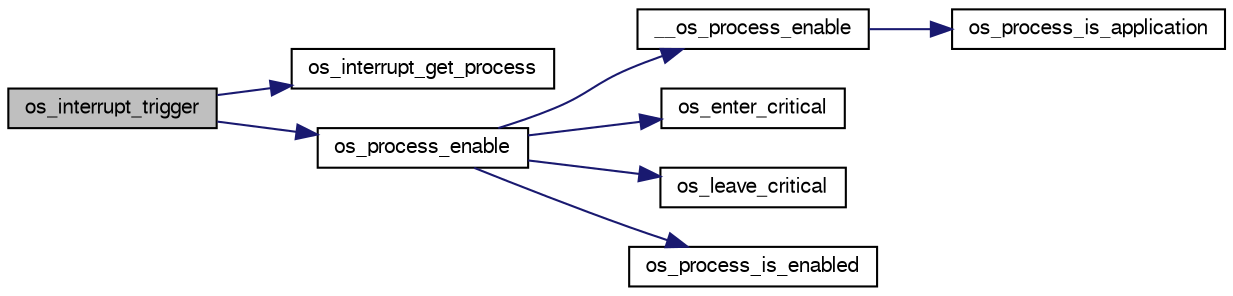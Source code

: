 digraph G
{
  edge [fontname="FreeSans",fontsize="10",labelfontname="FreeSans",labelfontsize="10"];
  node [fontname="FreeSans",fontsize="10",shape=record];
  rankdir=LR;
  Node1 [label="os_interrupt_trigger",height=0.2,width=0.4,color="black", fillcolor="grey75", style="filled" fontcolor="black"];
  Node1 -> Node2 [color="midnightblue",fontsize="10",style="solid",fontname="FreeSans"];
  Node2 [label="os_interrupt_get_process",height=0.2,width=0.4,color="black", fillcolor="white", style="filled",URL="$group__group__os__public__api.html#gadc52db854e4b043e20efc16136ea5233",tooltip="Get the interrupt process."];
  Node1 -> Node3 [color="midnightblue",fontsize="10",style="solid",fontname="FreeSans"];
  Node3 [label="os_process_enable",height=0.2,width=0.4,color="black", fillcolor="white", style="filled",URL="$group__group__os__public__api.html#gae0e13a019be1d8bfa29bae998ad20def",tooltip="Enable the execution a process."];
  Node3 -> Node4 [color="midnightblue",fontsize="10",style="solid",fontname="FreeSans"];
  Node4 [label="__os_process_enable",height=0.2,width=0.4,color="black", fillcolor="white", style="filled",URL="$group__group__os__internal__api.html#gadbbc7ac6ede447e46f3abd0b43cf7279"];
  Node4 -> Node5 [color="midnightblue",fontsize="10",style="solid",fontname="FreeSans"];
  Node5 [label="os_process_is_application",height=0.2,width=0.4,color="black", fillcolor="white", style="filled",URL="$group__group__os__public__api.html#gaa2a70f2f4c0f8d7ebbb5589b2c5bce7f",tooltip="Check if a process is the application process."];
  Node3 -> Node6 [color="midnightblue",fontsize="10",style="solid",fontname="FreeSans"];
  Node6 [label="os_enter_critical",height=0.2,width=0.4,color="black", fillcolor="white", style="filled",URL="$group__os__port__group.html#ga8c5be06e8a791ac257e372d19a41e527",tooltip="Start of a critical code region. Preemptive context switches cannot occur when in a critical region..."];
  Node3 -> Node7 [color="midnightblue",fontsize="10",style="solid",fontname="FreeSans"];
  Node7 [label="os_leave_critical",height=0.2,width=0.4,color="black", fillcolor="white", style="filled",URL="$group__os__port__group.html#ga1ed5e871f1b9707aafedd8f97d9d6524",tooltip="Exit a critical code region. ."];
  Node3 -> Node8 [color="midnightblue",fontsize="10",style="solid",fontname="FreeSans"];
  Node8 [label="os_process_is_enabled",height=0.2,width=0.4,color="black", fillcolor="white", style="filled",URL="$group__group__os__public__api.html#gaa0ef4301dd6970eb16d4afd6f66e5f67",tooltip="Check wether a process is enabled or not."];
}
